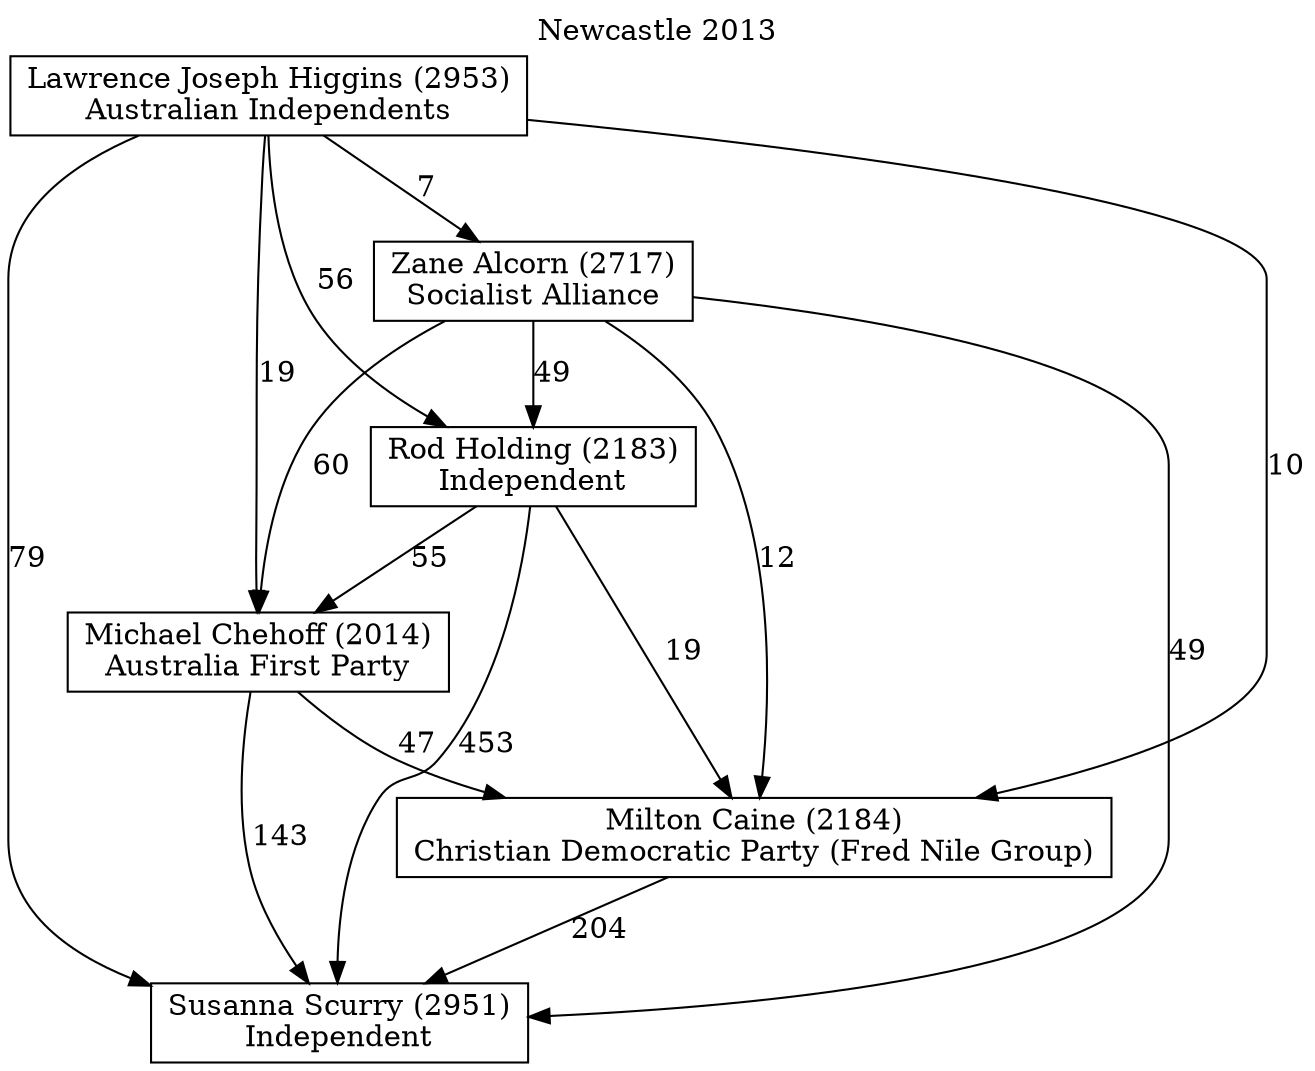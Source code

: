 // House preference flow
digraph "Susanna Scurry (2951)_Newcastle_2013" {
	graph [label="Newcastle 2013" labelloc=t mclimit=10]
	node [shape=box]
	"Susanna Scurry (2951)" [label="Susanna Scurry (2951)
Independent"]
	"Milton Caine (2184)" [label="Milton Caine (2184)
Christian Democratic Party (Fred Nile Group)"]
	"Michael Chehoff (2014)" [label="Michael Chehoff (2014)
Australia First Party"]
	"Rod Holding (2183)" [label="Rod Holding (2183)
Independent"]
	"Zane Alcorn (2717)" [label="Zane Alcorn (2717)
Socialist Alliance"]
	"Lawrence Joseph Higgins (2953)" [label="Lawrence Joseph Higgins (2953)
Australian Independents"]
	"Milton Caine (2184)" -> "Susanna Scurry (2951)" [label=204]
	"Michael Chehoff (2014)" -> "Milton Caine (2184)" [label=47]
	"Rod Holding (2183)" -> "Michael Chehoff (2014)" [label=55]
	"Zane Alcorn (2717)" -> "Rod Holding (2183)" [label=49]
	"Lawrence Joseph Higgins (2953)" -> "Zane Alcorn (2717)" [label=7]
	"Michael Chehoff (2014)" -> "Susanna Scurry (2951)" [label=143]
	"Rod Holding (2183)" -> "Susanna Scurry (2951)" [label=453]
	"Zane Alcorn (2717)" -> "Susanna Scurry (2951)" [label=49]
	"Lawrence Joseph Higgins (2953)" -> "Susanna Scurry (2951)" [label=79]
	"Lawrence Joseph Higgins (2953)" -> "Rod Holding (2183)" [label=56]
	"Zane Alcorn (2717)" -> "Michael Chehoff (2014)" [label=60]
	"Lawrence Joseph Higgins (2953)" -> "Michael Chehoff (2014)" [label=19]
	"Rod Holding (2183)" -> "Milton Caine (2184)" [label=19]
	"Zane Alcorn (2717)" -> "Milton Caine (2184)" [label=12]
	"Lawrence Joseph Higgins (2953)" -> "Milton Caine (2184)" [label=10]
}
